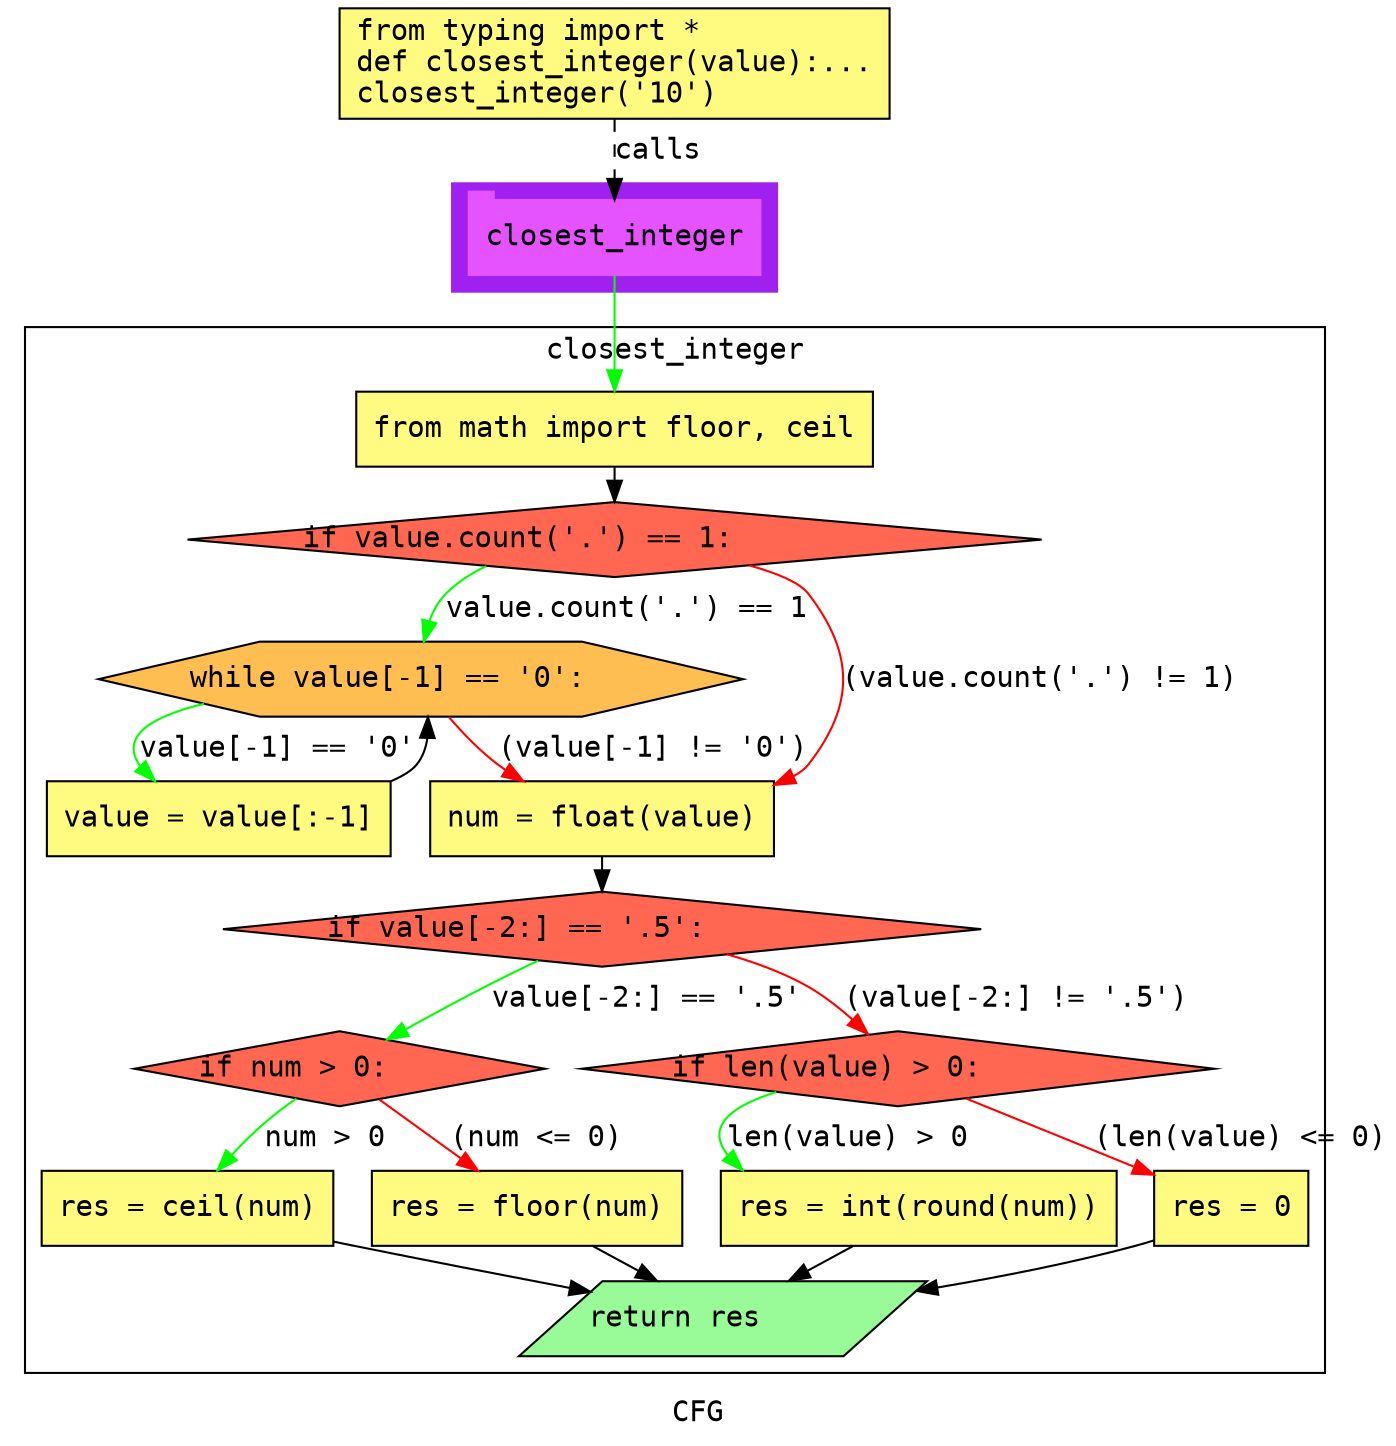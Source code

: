 digraph cluster96CFG {
	graph [bb="0,0,662,686",
		compound=True,
		fontname="DejaVu Sans Mono",
		label=CFG,
		lheight=0.21,
		lp="331,11.5",
		lwidth=0.35,
		pack=False,
		rankdir=TB,
		ranksep=0.02
	];
	node [fontname="DejaVu Sans Mono",
		label="\N"
	];
	edge [fontname="DejaVu Sans Mono"];
	subgraph cluster_1 {
		graph [bb="237,550,393,602",
			color=purple,
			compound=true,
			fontname="DejaVu Sans Mono",
			label="",
			rankdir=TB,
			ranksep=0.02,
			shape=tab,
			style=filled
		];
		node [fontname="DejaVu Sans Mono"];
		edge [fontname="DejaVu Sans Mono"];
		28	[color="#E552FF",
			height=0.5,
			label=closest_integer,
			linenum="[24]",
			pos="315,576",
			shape=tab,
			style=filled,
			width=1.9444];
	}
	subgraph cluster2closest_integer {
		graph [bb="8,31,632,533",
			compound=True,
			fontname="DejaVu Sans Mono",
			label=closest_integer,
			lheight=0.21,
			lp="320,521.5",
			lwidth=1.72,
			pack=False,
			rankdir=TB,
			ranksep=0.02
		];
		node [fontname="DejaVu Sans Mono"];
		edge [fontname="DejaVu Sans Mono"];
		subgraph cluster_4 {
			graph [color=purple,
				compound=true,
				fontname="DejaVu Sans Mono",
				label="",
				rankdir=TB,
				ranksep=0.02,
				shape=tab,
				style=filled
			];
			node [fontname="DejaVu Sans Mono"];
			edge [fontname="DejaVu Sans Mono"];
		}
		subgraph cluster_7 {
			graph [color=purple,
				compound=true,
				fontname="DejaVu Sans Mono",
				label="",
				rankdir=TB,
				ranksep=0.02,
				shape=tab,
				style=filled
			];
			node [fontname="DejaVu Sans Mono"];
			edge [fontname="DejaVu Sans Mono"];
		}
		subgraph cluster_21 {
			graph [color=purple,
				compound=true,
				fontname="DejaVu Sans Mono",
				label="",
				rankdir=TB,
				ranksep=0.02,
				shape=tab,
				style=filled
			];
			node [fontname="DejaVu Sans Mono"];
			edge [fontname="DejaVu Sans Mono"];
		}
		subgraph cluster_23 {
			graph [color=purple,
				compound=true,
				fontname="DejaVu Sans Mono",
				label="",
				rankdir=TB,
				ranksep=0.02,
				shape=tab,
				style=filled
			];
			node [fontname="DejaVu Sans Mono"];
			edge [fontname="DejaVu Sans Mono"];
		}
		subgraph cluster_14 {
			graph [color=purple,
				compound=true,
				fontname="DejaVu Sans Mono",
				label="",
				rankdir=TB,
				ranksep=0.02,
				shape=tab,
				style=filled
			];
			node [fontname="DejaVu Sans Mono"];
			edge [fontname="DejaVu Sans Mono"];
		}
		subgraph cluster_16 {
			graph [color=purple,
				compound=true,
				fontname="DejaVu Sans Mono",
				label="",
				rankdir=TB,
				ranksep=0.02,
				shape=tab,
				style=filled
			];
			node [fontname="DejaVu Sans Mono"];
			edge [fontname="DejaVu Sans Mono"];
		}
		3	[fillcolor="#FFFB81",
			height=0.5,
			label="from math import floor, ceil\l",
			linenum="[3]",
			pos="315,484",
			shape=rectangle,
			style="filled,solid",
			width=3.4444];
		4	[fillcolor="#FF6752",
			height=0.5,
			label="if value.count('.') == 1:\l",
			linenum="[5]",
			pos="315,431",
			shape=diamond,
			style="filled,solid",
			width=5.6937];
		3 -> 4	[color=black,
			pos="e,315,449.25 315,465.73 315,463.66 315,461.5 315,459.32"];
		6	[fillcolor="#FFBE52",
			height=0.5,
			label="while value[-1] == '0':\l",
			linenum="[7]",
			pos="208,364",
			shape=hexagon,
			style="filled,solid",
			width=4.2945];
		4 -> 6	[color=green,
			label="value.count('.') == 1",
			lp="331,397.5",
			pos="e,220.11,382.01 267.58,417.04 259.37,413.77 251.18,409.79 244,405 237.69,400.79 231.77,395.24 226.62,389.61"];
		7	[fillcolor="#FFFB81",
			height=0.5,
			label="num = float(value)\l",
			linenum="[10]",
			pos="285,297",
			shape=rectangle,
			style="filled,solid",
			width=2.2917];
		4 -> 7	[color=red,
			label="(value.count('.') != 1)",
			lp="535,364",
			pos="e,367.82,305.98 386.6,419.27 401.09,415.63 413.34,410.93 418,405 430.37,389.27 463.6,379.61 414,323 408.25,316.44 394.42,311.57 \
377.85,307.96"];
		8	[fillcolor="#FFFB81",
			height=0.5,
			label="value = value[:-1]\l",
			linenum="[8]",
			pos="101,297",
			shape=rectangle,
			style="filled,solid",
			width=2.2917];
		6 -> 8	[color=green,
			label="value[-1] == '0'",
			lp="175.5,330.5",
			pos="e,100.45,315.06 121.33,347.96 116.83,345.15 112.67,341.85 109,338 105.58,334.4 103.43,329.78 102.12,324.96"];
		6 -> 7	[color=red,
			label="(value[-1] != '0')",
			lp="335.5,330.5",
			pos="e,269.82,315.17 235.5,345.94 239.12,343.4 242.71,340.71 246,338 251.63,333.35 257.32,327.98 262.55,322.72"];
		8 -> 6	[color=black,
			pos="e,114.97,349.63 91.814,315.07 89.004,322.79 87.845,331.6 93,338 95.461,341.05 99.77,343.75 105.32,346.14"];
		11	[fillcolor="#FF6752",
			height=0.5,
			label="if value[-2:] == '.5':\l",
			linenum="[11]",
			pos="285,244",
			shape=diamond,
			style="filled,solid",
			width=5.0554];
		7 -> 11	[color=black,
			pos="e,285,262.25 285,278.73 285,276.66 285,274.5 285,272.32"];
		12	[fillcolor="#FF6752",
			height=0.5,
			label="if num > 0:\l",
			linenum="[12]",
			pos="159,177",
			shape=diamond,
			style="filled,solid",
			width=2.7319];
		11 -> 12	[color=green,
			label="value[-2:] == '.5'",
			lp="306.5,210.5",
			pos="e,181.82,190.97 254.3,228.9 246.95,225.42 239.16,221.65 232,218 218.32,211.03 203.43,202.96 190.68,195.9"];
		14	[fillcolor="#FF6752",
			height=0.5,
			label="if len(value) > 0:\l",
			linenum="[16]",
			pos="427,177",
			shape=diamond,
			style="filled,solid",
			width=4.2128];
		11 -> 14	[color=red,
			label="(value[-2:] != '.5')",
			lp="484,210.5",
			pos="e,412.59,193.66 344.98,231.93 357.29,228.42 369.88,223.86 381,218 389.66,213.43 398.07,206.94 405.28,200.51"];
		21	[fillcolor="#FFFB81",
			height=0.5,
			label="res = ceil(num)\l",
			linenum="[13]",
			pos="86,110",
			shape=rectangle,
			style="filled,solid",
			width=1.9444];
		12 -> 21	[color=green,
			label="num > 0",
			lp="152,143.5",
			pos="e,100.36,128.13 138.24,162.73 133.09,159.13 127.71,155.09 123,151 117.63,146.33 112.22,140.95 107.25,135.68"];
		23	[fillcolor="#FFFB81",
			height=0.5,
			label="res = floor(num)\l",
			linenum="[15]",
			pos="249,110",
			shape=rectangle,
			style="filled,solid",
			width=2.0694];
		12 -> 23	[color=red,
			label="(num <= 0)",
			lp="253.5,143.5",
			pos="e,225.46,128 178.09,162.22 189.43,154.02 204.11,143.42 217.16,133.99"];
		13	[fillcolor="#98fb98",
			height=0.5,
			label="return res\l",
			linenum="[21]",
			pos="343,57",
			shape=parallelogram,
			style="filled,solid",
			width=2.6206];
		21 -> 13	[color=black,
			pos="e,281.1,69.583 156.22,93.996 159.53,93.316 162.8,92.647 166,92 200.46,85.031 238.76,77.63 270.89,71.52"];
		23 -> 13	[color=black,
			pos="e,311.36,75.166 280.56,91.876 287.54,88.091 295.02,84.03 302.3,80.08"];
		16	[fillcolor="#FFFB81",
			height=0.5,
			label="res = int(round(num))\l",
			linenum="[17]",
			pos="437,110",
			shape=rectangle,
			style="filled,solid",
			width=2.6389];
		14 -> 16	[color=green,
			label="len(value) > 0",
			lp="403,143.5",
			pos="e,352.46,128.23 368.65,165.81 348.83,159.68 334.13,150.22 345,136 345.14,135.82 345.28,135.64 345.42,135.46"];
		18	[fillcolor="#FFFB81",
			height=0.5,
			label="res = 0\l",
			linenum="[19]",
			pos="587,110",
			shape=rectangle,
			style="filled,solid",
			width=1.0278];
		14 -> 18	[color=red,
			label="(len(value) <= 0)",
			lp="591.5,143.5",
			pos="e,549.8,126.11 459.76,162.69 482.95,153.27 514.38,140.5 540.2,130.01"];
		16 -> 13	[color=black,
			pos="e,374.64,75.166 405.44,91.876 398.46,88.091 390.98,84.03 383.7,80.08"];
		18 -> 13	[color=black,
			pos="e,431.48,69.631 549.78,94.592 546.83,93.651 543.88,92.772 541,92 509.08,83.44 473.67,76.559 441.72,71.286"];
	}
	1	[fillcolor="#FFFB81",
		height=0.73611,
		label="from typing import *\ldef closest_integer(value):...\lclosest_integer('10')\l",
		linenum="[1]",
		pos="315,659.5",
		shape=rectangle,
		style="filled,solid",
		width=3.6667];
	1 -> 28	[label=calls,
		lp="336,617.5",
		pos="e,315,594.13 315,632.71 315,623.66 315,613.47 315,604.3",
		style=dashed];
	28 -> 3	[color=green,
		pos="e,315,502.3 315,557.65 315,544.82 315,527.11 315,512.38"];
}

